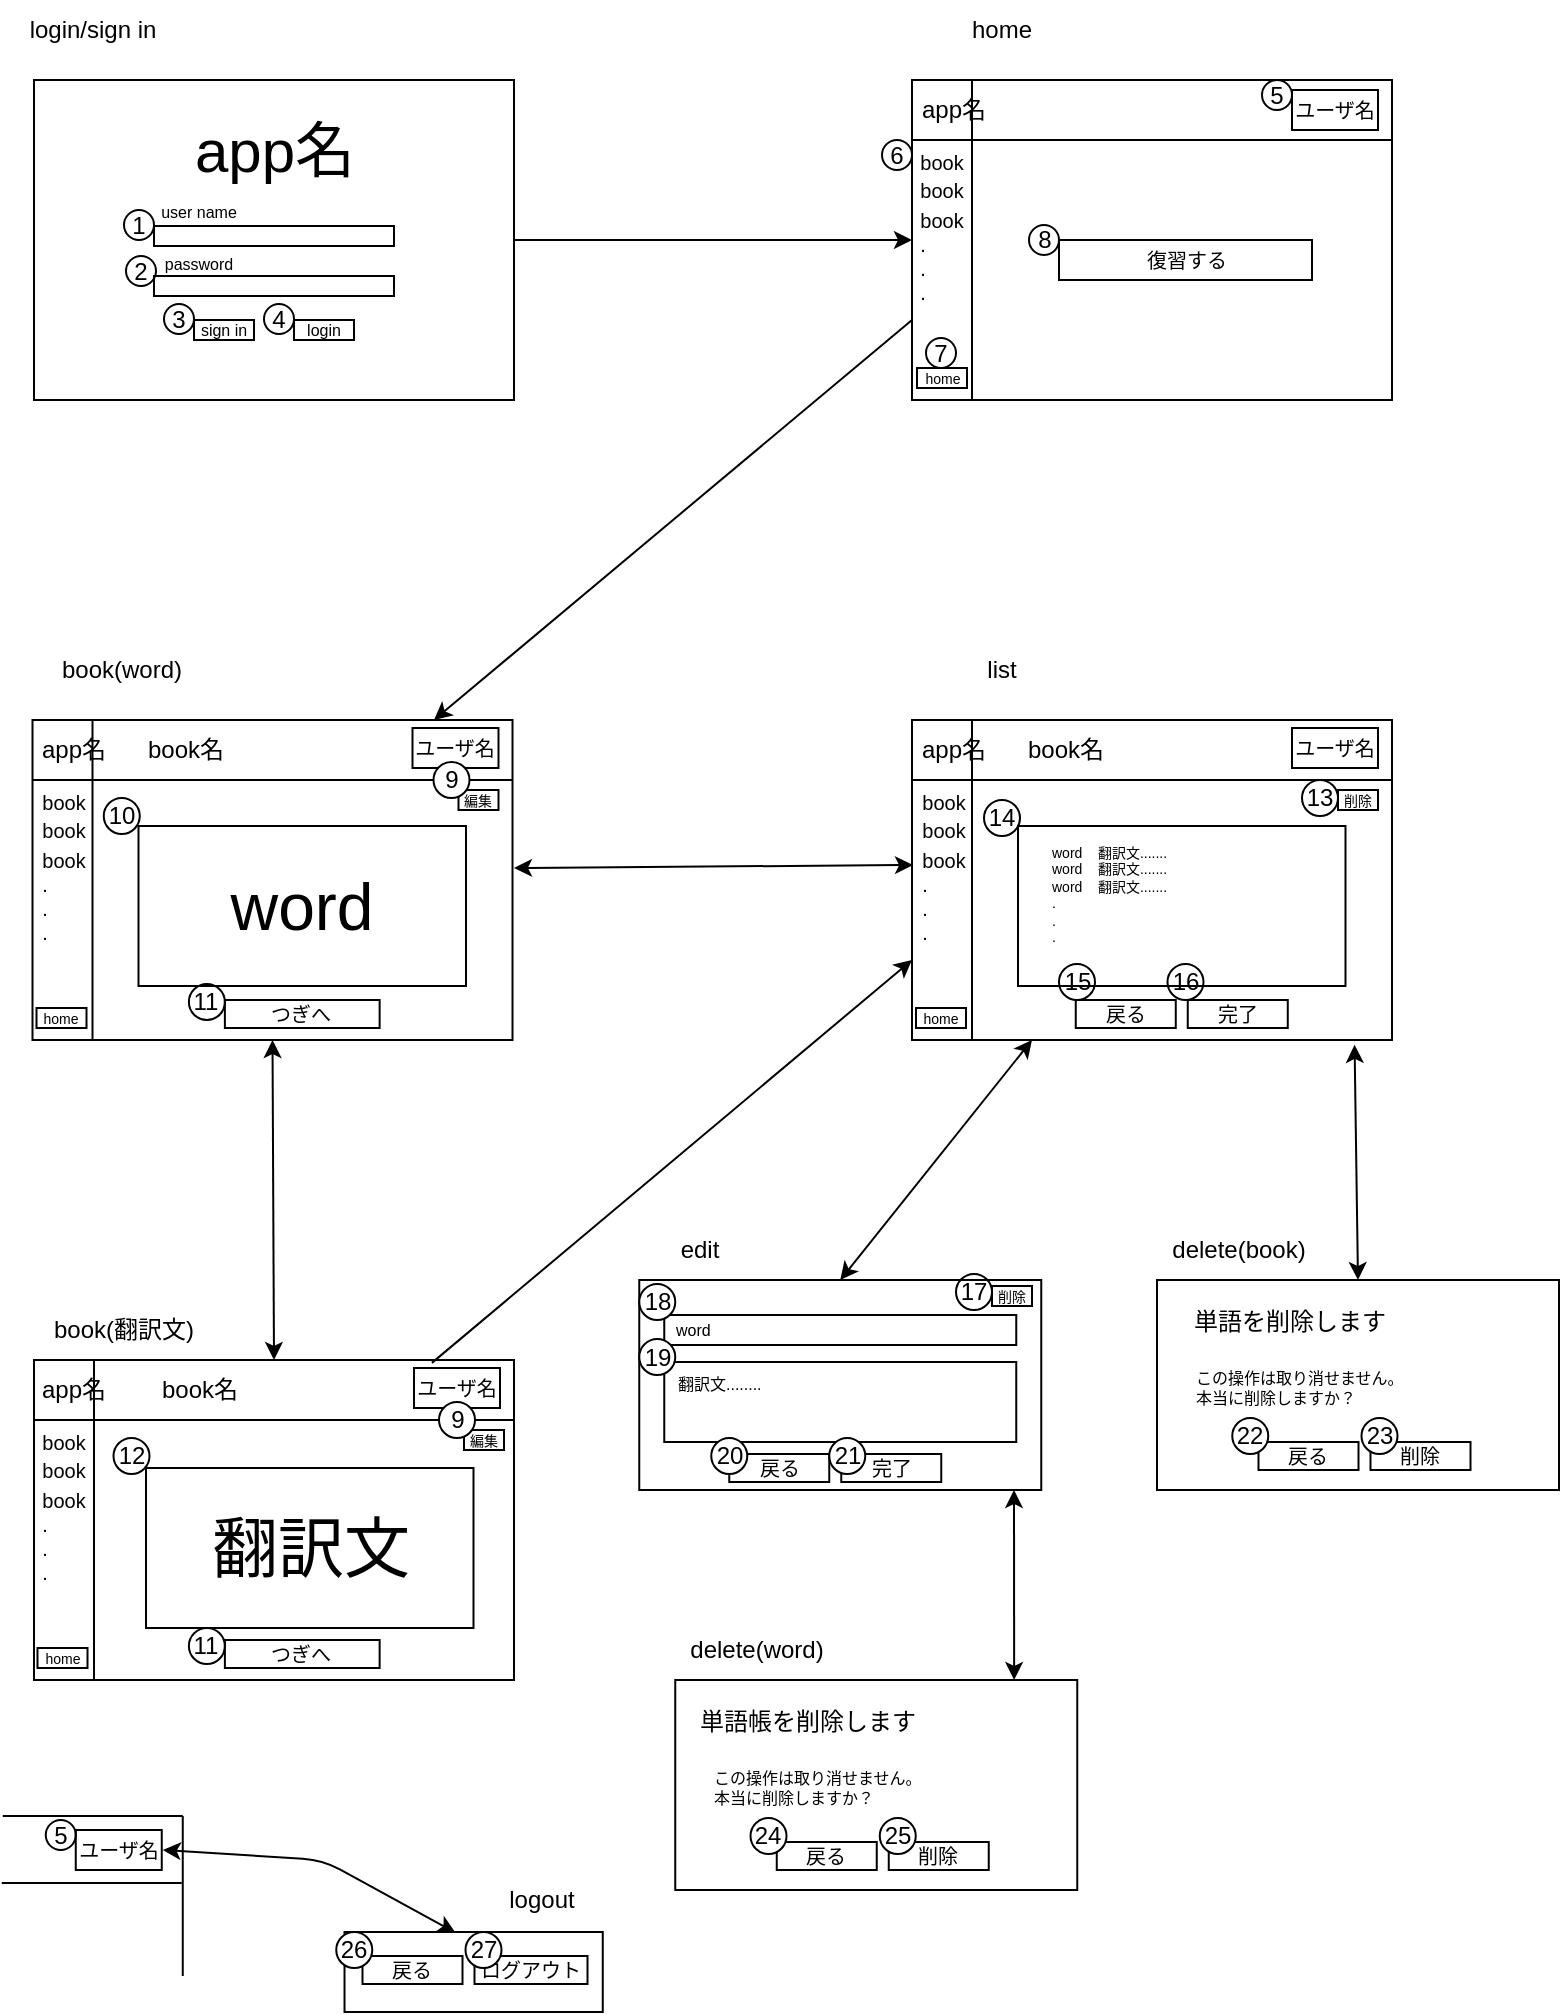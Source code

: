 <mxfile>
    <diagram id="zmvTfOeDoV14OiVB67Ex" name="Page-1">
        <mxGraphModel dx="840" dy="450" grid="1" gridSize="10" guides="1" tooltips="1" connect="1" arrows="1" fold="1" page="1" pageScale="1" pageWidth="850" pageHeight="1100" math="0" shadow="0">
            <root>
                <mxCell id="0"/>
                <mxCell id="1" parent="0"/>
                <mxCell id="151" value="" style="rounded=0;whiteSpace=wrap;html=1;" vertex="1" parent="1">
                    <mxGeometry x="235.26" y="1006" width="129.12" height="40" as="geometry"/>
                </mxCell>
                <mxCell id="31" value="" style="shape=internalStorage;whiteSpace=wrap;html=1;backgroundOutline=1;dx=30;dy=30;" parent="1" vertex="1">
                    <mxGeometry x="80" y="720" width="240" height="160" as="geometry"/>
                </mxCell>
                <mxCell id="64" value="" style="rounded=0;whiteSpace=wrap;html=1;strokeColor=default;fontSize=12;" parent="1" vertex="1">
                    <mxGeometry x="136" y="774" width="163.75" height="80" as="geometry"/>
                </mxCell>
                <mxCell id="4" value="" style="shape=internalStorage;whiteSpace=wrap;html=1;backgroundOutline=1;dx=30;dy=30;" parent="1" vertex="1">
                    <mxGeometry x="79.25" y="400" width="240" height="160" as="geometry"/>
                </mxCell>
                <mxCell id="5" value="" style="shape=internalStorage;whiteSpace=wrap;html=1;backgroundOutline=1;dx=30;dy=30;" parent="1" vertex="1">
                    <mxGeometry x="519" y="80" width="240" height="160" as="geometry"/>
                </mxCell>
                <mxCell id="7" value="" style="rounded=0;whiteSpace=wrap;html=1;" parent="1" vertex="1">
                    <mxGeometry x="80" y="80" width="240" height="160" as="geometry"/>
                </mxCell>
                <mxCell id="8" value="login/sign in" style="text;html=1;strokeColor=none;fillColor=none;align=center;verticalAlign=middle;whiteSpace=wrap;rounded=0;" parent="1" vertex="1">
                    <mxGeometry x="72.25" y="40" width="75" height="30" as="geometry"/>
                </mxCell>
                <mxCell id="10" value="home" style="text;html=1;strokeColor=none;fillColor=none;align=center;verticalAlign=middle;whiteSpace=wrap;rounded=0;" parent="1" vertex="1">
                    <mxGeometry x="534" y="40" width="60" height="30" as="geometry"/>
                </mxCell>
                <mxCell id="22" value="&lt;font style=&quot;font-size: 10px;&quot;&gt;ユーザ名&lt;/font&gt;" style="text;html=1;strokeColor=default;fillColor=none;align=center;verticalAlign=middle;whiteSpace=wrap;rounded=0;" parent="1" vertex="1">
                    <mxGeometry x="709" y="85" width="43" height="20" as="geometry"/>
                </mxCell>
                <mxCell id="23" value="&lt;font style=&quot;font-size: 12px;&quot;&gt;app名&lt;/font&gt;" style="text;html=1;strokeColor=none;fillColor=none;align=center;verticalAlign=middle;whiteSpace=wrap;rounded=0;fontSize=10;" parent="1" vertex="1">
                    <mxGeometry x="520" y="80" width="40" height="30" as="geometry"/>
                </mxCell>
                <mxCell id="26" value="book(word)" style="text;html=1;strokeColor=none;fillColor=none;align=center;verticalAlign=middle;whiteSpace=wrap;rounded=0;" parent="1" vertex="1">
                    <mxGeometry x="94.25" y="360" width="60" height="30" as="geometry"/>
                </mxCell>
                <mxCell id="28" value="" style="rounded=0;whiteSpace=wrap;html=1;strokeColor=default;fontSize=12;" parent="1" vertex="1">
                    <mxGeometry x="132.25" y="453" width="163.75" height="80" as="geometry"/>
                </mxCell>
                <mxCell id="29" value="&lt;font style=&quot;font-size: 33px;&quot;&gt;word&lt;/font&gt;" style="text;html=1;strokeColor=none;fillColor=none;align=center;verticalAlign=middle;whiteSpace=wrap;rounded=0;fontSize=12;" parent="1" vertex="1">
                    <mxGeometry x="171.38" y="467.5" width="85.5" height="51" as="geometry"/>
                </mxCell>
                <mxCell id="30" value="&lt;font style=&quot;font-size: 10px;&quot;&gt;ユーザ名&lt;/font&gt;" style="text;html=1;strokeColor=default;fillColor=none;align=center;verticalAlign=middle;whiteSpace=wrap;rounded=0;" parent="1" vertex="1">
                    <mxGeometry x="269.25" y="404" width="43" height="20" as="geometry"/>
                </mxCell>
                <mxCell id="33" value="&lt;font style=&quot;font-size: 33px;&quot;&gt;翻訳文&lt;/font&gt;" style="text;html=1;strokeColor=none;fillColor=none;align=center;verticalAlign=middle;whiteSpace=wrap;rounded=0;fontSize=12;" parent="1" vertex="1">
                    <mxGeometry x="161.5" y="788.5" width="112.75" height="51" as="geometry"/>
                </mxCell>
                <mxCell id="34" value="&lt;font style=&quot;font-size: 10px;&quot;&gt;ユーザ名&lt;/font&gt;" style="text;html=1;strokeColor=default;fillColor=none;align=center;verticalAlign=middle;whiteSpace=wrap;rounded=0;" parent="1" vertex="1">
                    <mxGeometry x="270" y="724" width="43" height="20" as="geometry"/>
                </mxCell>
                <mxCell id="35" value="" style="rounded=0;whiteSpace=wrap;html=1;strokeColor=default;fontSize=33;" parent="1" vertex="1">
                    <mxGeometry x="140" y="153" width="120" height="10" as="geometry"/>
                </mxCell>
                <mxCell id="37" value="" style="rounded=0;whiteSpace=wrap;html=1;strokeColor=default;fontSize=33;" parent="1" vertex="1">
                    <mxGeometry x="140" y="178" width="120" height="10" as="geometry"/>
                </mxCell>
                <mxCell id="40" value="&lt;font style=&quot;font-size: 8px;&quot;&gt;user name&lt;/font&gt;" style="text;html=1;strokeColor=none;fillColor=none;align=center;verticalAlign=middle;whiteSpace=wrap;rounded=0;fontSize=12;" parent="1" vertex="1">
                    <mxGeometry x="139" y="140" width="47" height="10" as="geometry"/>
                </mxCell>
                <mxCell id="41" value="&lt;span style=&quot;font-size: 8px;&quot;&gt;password&lt;/span&gt;" style="text;html=1;strokeColor=none;fillColor=none;align=center;verticalAlign=middle;whiteSpace=wrap;rounded=0;fontSize=12;" parent="1" vertex="1">
                    <mxGeometry x="139" y="166" width="47" height="10" as="geometry"/>
                </mxCell>
                <mxCell id="43" value="login" style="text;html=1;strokeColor=default;fillColor=none;align=center;verticalAlign=middle;whiteSpace=wrap;rounded=0;fontSize=8;gradientColor=none;" parent="1" vertex="1">
                    <mxGeometry x="210" y="200" width="30" height="10" as="geometry"/>
                </mxCell>
                <mxCell id="44" value="sign in" style="text;html=1;strokeColor=default;fillColor=none;align=center;verticalAlign=middle;whiteSpace=wrap;rounded=0;fontSize=8;gradientColor=none;" parent="1" vertex="1">
                    <mxGeometry x="160" y="200" width="30" height="10" as="geometry"/>
                </mxCell>
                <mxCell id="46" value="&lt;font style=&quot;font-size: 30px;&quot;&gt;app名&lt;/font&gt;" style="text;html=1;strokeColor=none;fillColor=none;align=center;verticalAlign=middle;whiteSpace=wrap;rounded=0;fontSize=8;" parent="1" vertex="1">
                    <mxGeometry x="147.5" y="100" width="105" height="30" as="geometry"/>
                </mxCell>
                <mxCell id="47" value="&lt;font style=&quot;font-size: 12px;&quot;&gt;book名&lt;/font&gt;" style="text;html=1;strokeColor=none;fillColor=none;align=center;verticalAlign=middle;whiteSpace=wrap;rounded=0;fontSize=10;" parent="1" vertex="1">
                    <mxGeometry x="126" y="400" width="60" height="30" as="geometry"/>
                </mxCell>
                <mxCell id="48" value="&lt;font style=&quot;font-size: 12px;&quot;&gt;book名&lt;/font&gt;" style="text;html=1;strokeColor=none;fillColor=none;align=center;verticalAlign=middle;whiteSpace=wrap;rounded=0;fontSize=10;" parent="1" vertex="1">
                    <mxGeometry x="132.5" y="720" width="60" height="30" as="geometry"/>
                </mxCell>
                <mxCell id="50" value="&lt;font size=&quot;1&quot;&gt;book&lt;br&gt;book&lt;br&gt;book&lt;br&gt;&lt;div style=&quot;text-align: left;&quot;&gt;.&lt;/div&gt;&lt;div style=&quot;text-align: left;&quot;&gt;.&lt;/div&gt;&lt;div style=&quot;text-align: left;&quot;&gt;.&lt;/div&gt;&lt;/font&gt;" style="rounded=0;whiteSpace=wrap;html=1;strokeColor=none;fillColor=none;" parent="1" vertex="1">
                    <mxGeometry x="519" y="115" width="30" height="75" as="geometry"/>
                </mxCell>
                <mxCell id="51" value="&lt;font style=&quot;font-size: 7px;&quot;&gt;home&lt;/font&gt;" style="rounded=0;whiteSpace=wrap;html=1;spacingTop=-3;" parent="1" vertex="1">
                    <mxGeometry x="521.5" y="224" width="25" height="10" as="geometry"/>
                </mxCell>
                <mxCell id="52" value="&lt;span style=&quot;font-size: 10px;&quot;&gt;復習する&lt;/span&gt;" style="text;html=1;strokeColor=default;fillColor=none;align=center;verticalAlign=middle;whiteSpace=wrap;rounded=0;" parent="1" vertex="1">
                    <mxGeometry x="592.5" y="160" width="126.5" height="20" as="geometry"/>
                </mxCell>
                <mxCell id="53" value="&lt;font style=&quot;font-size: 12px;&quot;&gt;app名&lt;/font&gt;" style="text;html=1;strokeColor=none;fillColor=none;align=center;verticalAlign=middle;whiteSpace=wrap;rounded=0;fontSize=10;" parent="1" vertex="1">
                    <mxGeometry x="80.25" y="720" width="40" height="30" as="geometry"/>
                </mxCell>
                <mxCell id="54" value="&lt;font size=&quot;1&quot;&gt;book&lt;br&gt;book&lt;br&gt;book&lt;br&gt;&lt;div style=&quot;text-align: left;&quot;&gt;.&lt;/div&gt;&lt;div style=&quot;text-align: left;&quot;&gt;.&lt;/div&gt;&lt;div style=&quot;text-align: left;&quot;&gt;.&lt;/div&gt;&lt;/font&gt;" style="rounded=0;whiteSpace=wrap;html=1;strokeColor=none;fillColor=none;" parent="1" vertex="1">
                    <mxGeometry x="80.25" y="755" width="30" height="75" as="geometry"/>
                </mxCell>
                <mxCell id="55" value="&lt;font style=&quot;font-size: 7px;&quot;&gt;home&lt;/font&gt;" style="rounded=0;whiteSpace=wrap;html=1;spacingTop=-3;" parent="1" vertex="1">
                    <mxGeometry x="81.75" y="864" width="25" height="10" as="geometry"/>
                </mxCell>
                <mxCell id="56" value="book(翻訳文)" style="text;html=1;strokeColor=none;fillColor=none;align=center;verticalAlign=middle;whiteSpace=wrap;rounded=0;" parent="1" vertex="1">
                    <mxGeometry x="79.75" y="690" width="90.25" height="30" as="geometry"/>
                </mxCell>
                <mxCell id="57" value="&lt;font style=&quot;font-size: 12px;&quot;&gt;app名&lt;/font&gt;" style="text;html=1;strokeColor=none;fillColor=none;align=center;verticalAlign=middle;whiteSpace=wrap;rounded=0;fontSize=10;" parent="1" vertex="1">
                    <mxGeometry x="79.75" y="400" width="40" height="30" as="geometry"/>
                </mxCell>
                <mxCell id="58" value="&lt;font size=&quot;1&quot;&gt;book&lt;br&gt;book&lt;br&gt;book&lt;br&gt;&lt;div style=&quot;text-align: left;&quot;&gt;.&lt;/div&gt;&lt;div style=&quot;text-align: left;&quot;&gt;.&lt;/div&gt;&lt;div style=&quot;text-align: left;&quot;&gt;.&lt;/div&gt;&lt;/font&gt;" style="rounded=0;whiteSpace=wrap;html=1;strokeColor=none;fillColor=none;" parent="1" vertex="1">
                    <mxGeometry x="79.75" y="435" width="30" height="75" as="geometry"/>
                </mxCell>
                <mxCell id="59" value="&lt;font style=&quot;font-size: 7px;&quot;&gt;home&lt;/font&gt;" style="rounded=0;whiteSpace=wrap;html=1;spacingTop=-3;" parent="1" vertex="1">
                    <mxGeometry x="81.25" y="544" width="25" height="10" as="geometry"/>
                </mxCell>
                <mxCell id="63" value="&lt;font style=&quot;font-size: 7px;&quot;&gt;編集&lt;/font&gt;" style="rounded=0;whiteSpace=wrap;html=1;spacingTop=-3;" parent="1" vertex="1">
                    <mxGeometry x="295" y="755" width="20" height="10" as="geometry"/>
                </mxCell>
                <mxCell id="65" value="&lt;font style=&quot;font-size: 10px;&quot;&gt;つぎへ&lt;/font&gt;" style="text;html=1;strokeColor=default;fillColor=none;align=center;verticalAlign=middle;whiteSpace=wrap;rounded=0;" parent="1" vertex="1">
                    <mxGeometry x="175.44" y="860" width="77.37" height="14" as="geometry"/>
                </mxCell>
                <mxCell id="66" value="&lt;font style=&quot;font-size: 10px;&quot;&gt;つぎへ&lt;/font&gt;" style="text;html=1;strokeColor=default;fillColor=none;align=center;verticalAlign=middle;whiteSpace=wrap;rounded=0;" parent="1" vertex="1">
                    <mxGeometry x="175.44" y="540" width="77.37" height="14" as="geometry"/>
                </mxCell>
                <mxCell id="69" value="" style="shape=internalStorage;whiteSpace=wrap;html=1;backgroundOutline=1;dx=30;dy=30;" parent="1" vertex="1">
                    <mxGeometry x="519" y="400" width="240" height="160" as="geometry"/>
                </mxCell>
                <mxCell id="70" value="list" style="text;html=1;strokeColor=none;fillColor=none;align=center;verticalAlign=middle;whiteSpace=wrap;rounded=0;" parent="1" vertex="1">
                    <mxGeometry x="534" y="360" width="60" height="30" as="geometry"/>
                </mxCell>
                <mxCell id="71" value="" style="rounded=0;whiteSpace=wrap;html=1;strokeColor=default;fontSize=12;" parent="1" vertex="1">
                    <mxGeometry x="572" y="453" width="163.75" height="80" as="geometry"/>
                </mxCell>
                <mxCell id="73" value="&lt;font style=&quot;font-size: 10px;&quot;&gt;ユーザ名&lt;/font&gt;" style="text;html=1;strokeColor=default;fillColor=none;align=center;verticalAlign=middle;whiteSpace=wrap;rounded=0;" parent="1" vertex="1">
                    <mxGeometry x="709" y="404" width="43" height="20" as="geometry"/>
                </mxCell>
                <mxCell id="74" value="&lt;font style=&quot;font-size: 12px;&quot;&gt;book名&lt;/font&gt;" style="text;html=1;strokeColor=none;fillColor=none;align=center;verticalAlign=middle;whiteSpace=wrap;rounded=0;fontSize=10;" parent="1" vertex="1">
                    <mxGeometry x="565.75" y="400" width="60" height="30" as="geometry"/>
                </mxCell>
                <mxCell id="75" value="&lt;font style=&quot;font-size: 12px;&quot;&gt;app名&lt;/font&gt;" style="text;html=1;strokeColor=none;fillColor=none;align=center;verticalAlign=middle;whiteSpace=wrap;rounded=0;fontSize=10;" parent="1" vertex="1">
                    <mxGeometry x="519.5" y="400" width="40" height="30" as="geometry"/>
                </mxCell>
                <mxCell id="76" value="&lt;font size=&quot;1&quot;&gt;book&lt;br&gt;book&lt;br&gt;book&lt;br&gt;&lt;div style=&quot;text-align: left;&quot;&gt;.&lt;/div&gt;&lt;div style=&quot;text-align: left;&quot;&gt;.&lt;/div&gt;&lt;div style=&quot;text-align: left;&quot;&gt;.&lt;/div&gt;&lt;/font&gt;" style="rounded=0;whiteSpace=wrap;html=1;strokeColor=none;fillColor=none;" parent="1" vertex="1">
                    <mxGeometry x="519.5" y="435" width="30" height="75" as="geometry"/>
                </mxCell>
                <mxCell id="77" value="&lt;font style=&quot;font-size: 7px;&quot;&gt;home&lt;/font&gt;" style="rounded=0;whiteSpace=wrap;html=1;spacingTop=-3;" parent="1" vertex="1">
                    <mxGeometry x="521" y="544" width="25" height="10" as="geometry"/>
                </mxCell>
                <mxCell id="80" value="&lt;span style=&quot;font-size: 10px;&quot;&gt;戻る&lt;/span&gt;" style="text;html=1;strokeColor=default;fillColor=none;align=center;verticalAlign=middle;whiteSpace=wrap;rounded=0;" parent="1" vertex="1">
                    <mxGeometry x="600.88" y="540" width="50" height="14" as="geometry"/>
                </mxCell>
                <mxCell id="81" value="&lt;span style=&quot;font-size: 10px;&quot;&gt;完了&lt;/span&gt;" style="text;html=1;strokeColor=default;fillColor=none;align=center;verticalAlign=middle;whiteSpace=wrap;rounded=0;" parent="1" vertex="1">
                    <mxGeometry x="656.88" y="540" width="50" height="14" as="geometry"/>
                </mxCell>
                <mxCell id="82" value="word&amp;nbsp; &amp;nbsp; 翻訳文.......&lt;br&gt;word&amp;nbsp; &amp;nbsp; 翻訳文.......&lt;br&gt;word&amp;nbsp; &amp;nbsp; 翻訳文.......&lt;br&gt;.&lt;br&gt;.&lt;br&gt;." style="rounded=0;whiteSpace=wrap;html=1;fontSize=7;fillColor=none;align=left;strokeColor=none;horizontal=1;verticalAlign=top;spacingLeft=7;spacingTop=-2;" parent="1" vertex="1">
                    <mxGeometry x="580" y="458" width="150" height="70" as="geometry"/>
                </mxCell>
                <mxCell id="83" value="" style="rounded=0;whiteSpace=wrap;html=1;fontSize=7;fillColor=none;" parent="1" vertex="1">
                    <mxGeometry x="382.63" y="680" width="201" height="105" as="geometry"/>
                </mxCell>
                <mxCell id="85" value="word" style="rounded=0;whiteSpace=wrap;html=1;fontSize=8;fillColor=none;align=left;spacingLeft=4;" parent="1" vertex="1">
                    <mxGeometry x="395.13" y="697.5" width="176" height="15" as="geometry"/>
                </mxCell>
                <mxCell id="86" value="翻訳文........" style="rounded=0;whiteSpace=wrap;html=1;fontSize=8;fillColor=none;align=left;spacingLeft=5;verticalAlign=top;" parent="1" vertex="1">
                    <mxGeometry x="395.13" y="721" width="176" height="40" as="geometry"/>
                </mxCell>
                <mxCell id="87" value="" style="rounded=0;whiteSpace=wrap;html=1;fontSize=7;fillColor=none;" parent="1" vertex="1">
                    <mxGeometry x="641.5" y="680" width="201" height="105" as="geometry"/>
                </mxCell>
                <mxCell id="90" value="&lt;font style=&quot;font-size: 12px;&quot;&gt;単語を削除します&lt;/font&gt;" style="text;html=1;strokeColor=none;fillColor=none;align=center;verticalAlign=middle;whiteSpace=wrap;rounded=0;fontSize=8;" parent="1" vertex="1">
                    <mxGeometry x="641.5" y="686" width="131.75" height="30" as="geometry"/>
                </mxCell>
                <mxCell id="91" value="&lt;span style=&quot;font-size: 7px;&quot;&gt;削除&lt;/span&gt;" style="rounded=0;whiteSpace=wrap;html=1;spacingTop=-3;" parent="1" vertex="1">
                    <mxGeometry x="732" y="435" width="20" height="10" as="geometry"/>
                </mxCell>
                <mxCell id="92" value="この操作は取り消せません。&lt;br&gt;本当に削除しますか？" style="rounded=0;whiteSpace=wrap;html=1;fontSize=8;fillColor=none;align=left;spacingLeft=5;verticalAlign=top;strokeColor=none;" parent="1" vertex="1">
                    <mxGeometry x="654" y="717.5" width="176" height="30" as="geometry"/>
                </mxCell>
                <mxCell id="93" value="&lt;span style=&quot;font-size: 10px;&quot;&gt;戻る&lt;/span&gt;" style="text;html=1;strokeColor=default;fillColor=none;align=center;verticalAlign=middle;whiteSpace=wrap;rounded=0;" parent="1" vertex="1">
                    <mxGeometry x="692.25" y="761" width="50" height="14" as="geometry"/>
                </mxCell>
                <mxCell id="94" value="&lt;span style=&quot;font-size: 10px;&quot;&gt;削除&lt;/span&gt;" style="text;html=1;strokeColor=default;fillColor=none;align=center;verticalAlign=middle;whiteSpace=wrap;rounded=0;" parent="1" vertex="1">
                    <mxGeometry x="748.25" y="761" width="50" height="14" as="geometry"/>
                </mxCell>
                <mxCell id="96" value="" style="endArrow=classic;startArrow=classic;html=1;fontSize=12;exitX=0.5;exitY=0;exitDx=0;exitDy=0;entryX=0.922;entryY=1.015;entryDx=0;entryDy=0;entryPerimeter=0;" parent="1" source="87" edge="1" target="69">
                    <mxGeometry width="50" height="50" relative="1" as="geometry">
                        <mxPoint x="745" y="650" as="sourcePoint"/>
                        <mxPoint x="740" y="570" as="targetPoint"/>
                    </mxGeometry>
                </mxCell>
                <mxCell id="97" value="" style="endArrow=classic;startArrow=classic;html=1;fontSize=12;exitX=0.5;exitY=0;exitDx=0;exitDy=0;entryX=0.25;entryY=1;entryDx=0;entryDy=0;" parent="1" source="83" target="69" edge="1">
                    <mxGeometry width="50" height="50" relative="1" as="geometry">
                        <mxPoint x="484" y="610" as="sourcePoint"/>
                        <mxPoint x="534" y="560" as="targetPoint"/>
                    </mxGeometry>
                </mxCell>
                <mxCell id="100" value="" style="endArrow=classic;startArrow=classic;html=1;fontSize=12;exitX=0.5;exitY=0;exitDx=0;exitDy=0;entryX=0.5;entryY=1;entryDx=0;entryDy=0;" parent="1" source="31" target="4" edge="1">
                    <mxGeometry width="50" height="50" relative="1" as="geometry">
                        <mxPoint x="147.5" y="610" as="sourcePoint"/>
                        <mxPoint x="198" y="570" as="targetPoint"/>
                    </mxGeometry>
                </mxCell>
                <mxCell id="101" value="" style="endArrow=classic;html=1;fontSize=12;exitX=1;exitY=0.5;exitDx=0;exitDy=0;" parent="1" source="7" edge="1">
                    <mxGeometry width="50" height="50" relative="1" as="geometry">
                        <mxPoint x="469" y="210" as="sourcePoint"/>
                        <mxPoint x="519" y="160" as="targetPoint"/>
                    </mxGeometry>
                </mxCell>
                <mxCell id="102" value="" style="endArrow=classic;startArrow=classic;html=1;fontSize=12;entryX=0;entryY=0.5;entryDx=0;entryDy=0;" parent="1" target="76" edge="1">
                    <mxGeometry width="50" height="50" relative="1" as="geometry">
                        <mxPoint x="320" y="474" as="sourcePoint"/>
                        <mxPoint x="370" y="424" as="targetPoint"/>
                    </mxGeometry>
                </mxCell>
                <mxCell id="103" value="" style="endArrow=classic;html=1;fontSize=12;exitX=0.829;exitY=0.009;exitDx=0;exitDy=0;exitPerimeter=0;entryX=0;entryY=0.75;entryDx=0;entryDy=0;" parent="1" source="31" target="69" edge="1">
                    <mxGeometry width="50" height="50" relative="1" as="geometry">
                        <mxPoint x="390" y="650" as="sourcePoint"/>
                        <mxPoint x="440" y="600" as="targetPoint"/>
                    </mxGeometry>
                </mxCell>
                <mxCell id="104" value="" style="endArrow=classic;html=1;fontSize=12;exitX=0;exitY=0.75;exitDx=0;exitDy=0;" parent="1" source="5" edge="1">
                    <mxGeometry width="50" height="50" relative="1" as="geometry">
                        <mxPoint x="390" y="290" as="sourcePoint"/>
                        <mxPoint x="280" y="400" as="targetPoint"/>
                    </mxGeometry>
                </mxCell>
                <mxCell id="105" value="&lt;span style=&quot;font-size: 10px;&quot;&gt;戻る&lt;/span&gt;" style="text;html=1;strokeColor=default;fillColor=none;align=center;verticalAlign=middle;whiteSpace=wrap;rounded=0;" parent="1" vertex="1">
                    <mxGeometry x="427.63" y="767" width="50" height="14" as="geometry"/>
                </mxCell>
                <mxCell id="106" value="&lt;span style=&quot;font-size: 10px;&quot;&gt;完了&lt;/span&gt;" style="text;html=1;strokeColor=default;fillColor=none;align=center;verticalAlign=middle;whiteSpace=wrap;rounded=0;" parent="1" vertex="1">
                    <mxGeometry x="483.63" y="767" width="50" height="14" as="geometry"/>
                </mxCell>
                <mxCell id="107" value="1" style="ellipse;whiteSpace=wrap;html=1;aspect=fixed;fontSize=12;fillColor=none;" parent="1" vertex="1">
                    <mxGeometry x="125" y="145" width="15" height="15" as="geometry"/>
                </mxCell>
                <mxCell id="108" value="2" style="ellipse;whiteSpace=wrap;html=1;aspect=fixed;fontSize=12;fillColor=none;" parent="1" vertex="1">
                    <mxGeometry x="126" y="168" width="15" height="15" as="geometry"/>
                </mxCell>
                <mxCell id="109" value="3" style="ellipse;whiteSpace=wrap;html=1;aspect=fixed;fontSize=12;fillColor=none;" parent="1" vertex="1">
                    <mxGeometry x="145" y="192" width="15" height="15" as="geometry"/>
                </mxCell>
                <mxCell id="110" value="4" style="ellipse;whiteSpace=wrap;html=1;aspect=fixed;fontSize=12;fillColor=none;" parent="1" vertex="1">
                    <mxGeometry x="195" y="192" width="15" height="15" as="geometry"/>
                </mxCell>
                <mxCell id="111" value="5" style="ellipse;whiteSpace=wrap;html=1;aspect=fixed;fontSize=12;fillColor=none;" parent="1" vertex="1">
                    <mxGeometry x="694" y="80" width="15" height="15" as="geometry"/>
                </mxCell>
                <mxCell id="112" value="6" style="ellipse;whiteSpace=wrap;html=1;aspect=fixed;fontSize=12;fillColor=none;" parent="1" vertex="1">
                    <mxGeometry x="504" y="110" width="15" height="15" as="geometry"/>
                </mxCell>
                <mxCell id="113" value="8" style="ellipse;whiteSpace=wrap;html=1;aspect=fixed;fontSize=12;fillColor=none;" parent="1" vertex="1">
                    <mxGeometry x="577.5" y="152.5" width="15" height="15" as="geometry"/>
                </mxCell>
                <mxCell id="114" value="7" style="ellipse;whiteSpace=wrap;html=1;aspect=fixed;fontSize=12;fillColor=none;" parent="1" vertex="1">
                    <mxGeometry x="526" y="209" width="15" height="15" as="geometry"/>
                </mxCell>
                <mxCell id="116" value="10" style="ellipse;whiteSpace=wrap;html=1;aspect=fixed;fontSize=12;fillColor=none;" parent="1" vertex="1">
                    <mxGeometry x="114.88" y="439" width="18" height="18" as="geometry"/>
                </mxCell>
                <mxCell id="117" value="11" style="ellipse;whiteSpace=wrap;html=1;aspect=fixed;fontSize=12;fillColor=none;" parent="1" vertex="1">
                    <mxGeometry x="157.44" y="532" width="18" height="18" as="geometry"/>
                </mxCell>
                <mxCell id="118" value="14" style="ellipse;whiteSpace=wrap;html=1;aspect=fixed;fontSize=12;fillColor=none;" parent="1" vertex="1">
                    <mxGeometry x="555" y="440" width="18" height="18" as="geometry"/>
                </mxCell>
                <mxCell id="119" value="13" style="ellipse;whiteSpace=wrap;html=1;aspect=fixed;fontSize=12;fillColor=none;" parent="1" vertex="1">
                    <mxGeometry x="714" y="430" width="18" height="18" as="geometry"/>
                </mxCell>
                <mxCell id="120" value="15" style="ellipse;whiteSpace=wrap;html=1;aspect=fixed;fontSize=12;fillColor=none;" parent="1" vertex="1">
                    <mxGeometry x="592.5" y="522" width="18" height="18" as="geometry"/>
                </mxCell>
                <mxCell id="121" value="16" style="ellipse;whiteSpace=wrap;html=1;aspect=fixed;fontSize=12;fillColor=none;" parent="1" vertex="1">
                    <mxGeometry x="646.75" y="522" width="18" height="18" as="geometry"/>
                </mxCell>
                <mxCell id="122" value="12" style="ellipse;whiteSpace=wrap;html=1;aspect=fixed;fontSize=12;fillColor=none;" parent="1" vertex="1">
                    <mxGeometry x="119.75" y="759" width="18" height="18" as="geometry"/>
                </mxCell>
                <mxCell id="123" value="11" style="ellipse;whiteSpace=wrap;html=1;aspect=fixed;fontSize=12;fillColor=none;" parent="1" vertex="1">
                    <mxGeometry x="157.44" y="854" width="18" height="18" as="geometry"/>
                </mxCell>
                <mxCell id="126" value="9" style="ellipse;whiteSpace=wrap;html=1;aspect=fixed;fontSize=12;fillColor=default;" parent="1" vertex="1">
                    <mxGeometry x="282.5" y="741" width="18" height="18" as="geometry"/>
                </mxCell>
                <mxCell id="127" value="18" style="ellipse;whiteSpace=wrap;html=1;aspect=fixed;fontSize=12;fillColor=default;" parent="1" vertex="1">
                    <mxGeometry x="382.63" y="682" width="18" height="18" as="geometry"/>
                </mxCell>
                <mxCell id="128" value="19" style="ellipse;whiteSpace=wrap;html=1;aspect=fixed;fontSize=12;fillColor=default;" parent="1" vertex="1">
                    <mxGeometry x="382.63" y="709.5" width="18" height="18" as="geometry"/>
                </mxCell>
                <mxCell id="129" value="20" style="ellipse;whiteSpace=wrap;html=1;aspect=fixed;fontSize=12;fillColor=default;" parent="1" vertex="1">
                    <mxGeometry x="418.63" y="759" width="18" height="18" as="geometry"/>
                </mxCell>
                <mxCell id="130" value="21" style="ellipse;whiteSpace=wrap;html=1;aspect=fixed;fontSize=12;fillColor=default;" parent="1" vertex="1">
                    <mxGeometry x="477.63" y="759" width="18" height="18" as="geometry"/>
                </mxCell>
                <mxCell id="131" value="22" style="ellipse;whiteSpace=wrap;html=1;aspect=fixed;fontSize=12;fillColor=default;" parent="1" vertex="1">
                    <mxGeometry x="679.13" y="749" width="18" height="18" as="geometry"/>
                </mxCell>
                <mxCell id="134" value="&lt;font style=&quot;font-size: 7px;&quot;&gt;編集&lt;/font&gt;" style="rounded=0;whiteSpace=wrap;html=1;spacingTop=-3;" parent="1" vertex="1">
                    <mxGeometry x="292.25" y="435" width="20" height="10" as="geometry"/>
                </mxCell>
                <mxCell id="136" value="9" style="ellipse;whiteSpace=wrap;html=1;aspect=fixed;fontSize=12;fillColor=default;" parent="1" vertex="1">
                    <mxGeometry x="279.75" y="421" width="18" height="18" as="geometry"/>
                </mxCell>
                <mxCell id="137" value="23" style="ellipse;whiteSpace=wrap;html=1;aspect=fixed;fontSize=12;fillColor=default;" parent="1" vertex="1">
                    <mxGeometry x="743.75" y="749" width="18" height="18" as="geometry"/>
                </mxCell>
                <mxCell id="138" value="" style="rounded=0;whiteSpace=wrap;html=1;fontSize=7;fillColor=none;" parent="1" vertex="1">
                    <mxGeometry x="400.63" y="880" width="201" height="105" as="geometry"/>
                </mxCell>
                <mxCell id="139" value="&lt;font style=&quot;font-size: 12px;&quot;&gt;単語帳を削除します&lt;/font&gt;" style="text;html=1;strokeColor=none;fillColor=none;align=center;verticalAlign=middle;whiteSpace=wrap;rounded=0;fontSize=8;" parent="1" vertex="1">
                    <mxGeometry x="400.63" y="886" width="131.75" height="30" as="geometry"/>
                </mxCell>
                <mxCell id="140" value="この操作は取り消せません。&lt;br&gt;本当に削除しますか？" style="rounded=0;whiteSpace=wrap;html=1;fontSize=8;fillColor=none;align=left;spacingLeft=5;verticalAlign=top;strokeColor=none;" parent="1" vertex="1">
                    <mxGeometry x="413.13" y="917.5" width="176" height="30" as="geometry"/>
                </mxCell>
                <mxCell id="141" value="&lt;span style=&quot;font-size: 10px;&quot;&gt;戻る&lt;/span&gt;" style="text;html=1;strokeColor=default;fillColor=none;align=center;verticalAlign=middle;whiteSpace=wrap;rounded=0;" parent="1" vertex="1">
                    <mxGeometry x="451.38" y="961" width="50" height="14" as="geometry"/>
                </mxCell>
                <mxCell id="142" value="&lt;span style=&quot;font-size: 10px;&quot;&gt;削除&lt;/span&gt;" style="text;html=1;strokeColor=default;fillColor=none;align=center;verticalAlign=middle;whiteSpace=wrap;rounded=0;" parent="1" vertex="1">
                    <mxGeometry x="507.38" y="961" width="50" height="14" as="geometry"/>
                </mxCell>
                <mxCell id="143" value="24" style="ellipse;whiteSpace=wrap;html=1;aspect=fixed;fontSize=12;fillColor=default;" parent="1" vertex="1">
                    <mxGeometry x="438.26" y="949" width="18" height="18" as="geometry"/>
                </mxCell>
                <mxCell id="144" value="25" style="ellipse;whiteSpace=wrap;html=1;aspect=fixed;fontSize=12;fillColor=default;" parent="1" vertex="1">
                    <mxGeometry x="502.88" y="949" width="18" height="18" as="geometry"/>
                </mxCell>
                <mxCell id="147" value="&lt;span style=&quot;font-size: 10px;&quot;&gt;戻る&lt;/span&gt;" style="text;html=1;strokeColor=default;fillColor=none;align=center;verticalAlign=middle;whiteSpace=wrap;rounded=0;" vertex="1" parent="1">
                    <mxGeometry x="244.25" y="1018" width="50" height="14" as="geometry"/>
                </mxCell>
                <mxCell id="148" value="&lt;span style=&quot;font-size: 10px;&quot;&gt;ログアウト&lt;/span&gt;" style="text;html=1;strokeColor=default;fillColor=none;align=center;verticalAlign=middle;whiteSpace=wrap;rounded=0;" vertex="1" parent="1">
                    <mxGeometry x="300.25" y="1018" width="56.5" height="14" as="geometry"/>
                </mxCell>
                <mxCell id="149" value="26" style="ellipse;whiteSpace=wrap;html=1;aspect=fixed;fontSize=12;fillColor=default;" vertex="1" parent="1">
                    <mxGeometry x="231.13" y="1006" width="18" height="18" as="geometry"/>
                </mxCell>
                <mxCell id="150" value="27" style="ellipse;whiteSpace=wrap;html=1;aspect=fixed;fontSize=12;fillColor=default;" vertex="1" parent="1">
                    <mxGeometry x="295.75" y="1006" width="18" height="18" as="geometry"/>
                </mxCell>
                <mxCell id="154" value="&lt;font style=&quot;font-size: 10px;&quot;&gt;ユーザ名&lt;/font&gt;" style="text;html=1;strokeColor=default;fillColor=none;align=center;verticalAlign=middle;whiteSpace=wrap;rounded=0;" vertex="1" parent="1">
                    <mxGeometry x="100.88" y="955" width="43" height="20" as="geometry"/>
                </mxCell>
                <mxCell id="155" value="5" style="ellipse;whiteSpace=wrap;html=1;aspect=fixed;fontSize=12;fillColor=none;" vertex="1" parent="1">
                    <mxGeometry x="85.88" y="950" width="15" height="15" as="geometry"/>
                </mxCell>
                <mxCell id="156" value="" style="endArrow=classic;startArrow=classic;html=1;entryX=0.43;entryY=0.01;entryDx=0;entryDy=0;entryPerimeter=0;" edge="1" parent="1" target="151">
                    <mxGeometry width="50" height="50" relative="1" as="geometry">
                        <mxPoint x="144.38" y="965" as="sourcePoint"/>
                        <mxPoint x="194.38" y="915" as="targetPoint"/>
                        <Array as="points">
                            <mxPoint x="224.38" y="970"/>
                        </Array>
                    </mxGeometry>
                </mxCell>
                <mxCell id="157" value="" style="endArrow=none;html=1;" edge="1" parent="1">
                    <mxGeometry width="50" height="50" relative="1" as="geometry">
                        <mxPoint x="64.38" y="948" as="sourcePoint"/>
                        <mxPoint x="154.38" y="948" as="targetPoint"/>
                    </mxGeometry>
                </mxCell>
                <mxCell id="158" value="" style="endArrow=none;html=1;" edge="1" parent="1">
                    <mxGeometry width="50" height="50" relative="1" as="geometry">
                        <mxPoint x="154.38" y="1028" as="sourcePoint"/>
                        <mxPoint x="154.38" y="948" as="targetPoint"/>
                    </mxGeometry>
                </mxCell>
                <mxCell id="160" value="" style="endArrow=none;html=1;" edge="1" parent="1">
                    <mxGeometry width="50" height="50" relative="1" as="geometry">
                        <mxPoint x="63.88" y="981.5" as="sourcePoint"/>
                        <mxPoint x="153.88" y="981.5" as="targetPoint"/>
                    </mxGeometry>
                </mxCell>
                <mxCell id="162" value="edit" style="text;html=1;strokeColor=none;fillColor=none;align=center;verticalAlign=middle;whiteSpace=wrap;rounded=0;" vertex="1" parent="1">
                    <mxGeometry x="382.63" y="650" width="60" height="30" as="geometry"/>
                </mxCell>
                <mxCell id="163" value="delete(book)" style="text;html=1;strokeColor=none;fillColor=none;align=center;verticalAlign=middle;whiteSpace=wrap;rounded=0;" vertex="1" parent="1">
                    <mxGeometry x="641.5" y="650" width="80.75" height="30" as="geometry"/>
                </mxCell>
                <mxCell id="164" value="logout" style="text;html=1;strokeColor=none;fillColor=none;align=center;verticalAlign=middle;whiteSpace=wrap;rounded=0;" vertex="1" parent="1">
                    <mxGeometry x="304.38" y="975" width="60" height="30" as="geometry"/>
                </mxCell>
                <mxCell id="165" value="delete(word)" style="text;html=1;strokeColor=none;fillColor=none;align=center;verticalAlign=middle;whiteSpace=wrap;rounded=0;" vertex="1" parent="1">
                    <mxGeometry x="400.63" y="850" width="80.75" height="30" as="geometry"/>
                </mxCell>
                <mxCell id="168" value="&lt;span style=&quot;font-size: 7px;&quot;&gt;削除&lt;/span&gt;" style="rounded=0;whiteSpace=wrap;html=1;spacingTop=-3;" vertex="1" parent="1">
                    <mxGeometry x="559" y="683" width="20" height="10" as="geometry"/>
                </mxCell>
                <mxCell id="169" value="17" style="ellipse;whiteSpace=wrap;html=1;aspect=fixed;fontSize=12;fillColor=none;" vertex="1" parent="1">
                    <mxGeometry x="541" y="677" width="18" height="18" as="geometry"/>
                </mxCell>
                <mxCell id="170" value="" style="endArrow=classic;startArrow=classic;html=1;exitX=0.843;exitY=0;exitDx=0;exitDy=0;exitPerimeter=0;" edge="1" parent="1" source="138">
                    <mxGeometry width="50" height="50" relative="1" as="geometry">
                        <mxPoint x="520" y="835" as="sourcePoint"/>
                        <mxPoint x="570" y="785" as="targetPoint"/>
                    </mxGeometry>
                </mxCell>
            </root>
        </mxGraphModel>
    </diagram>
</mxfile>